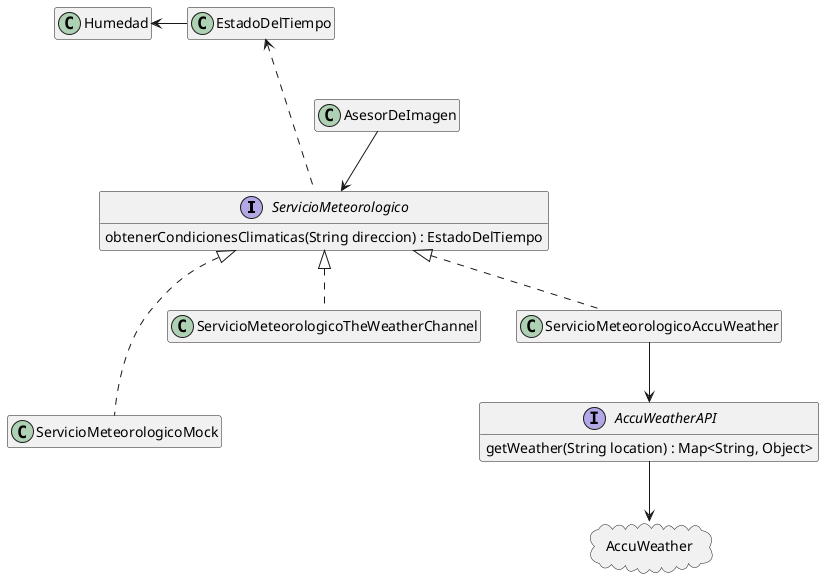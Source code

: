 @startuml
allow_mixing

interface ServicioMeteorologico {
  obtenerCondicionesClimaticas(String direccion) : EstadoDelTiempo
}

class AsesorDeImagen {
}

interface AccuWeatherAPI {
 getWeather(String location) : Map<String, Object>
}

AsesorDeImagen --> ServicioMeteorologico
ServicioMeteorologico -.up-> EstadoDelTiempo
ServicioMeteorologicoMock -up.-|> ServicioMeteorologico
ServicioMeteorologicoTheWeatherChannel -up.|> ServicioMeteorologico
ServicioMeteorologicoAccuWeather -up.|> ServicioMeteorologico
ServicioMeteorologicoAccuWeather --> AccuWeatherAPI
EstadoDelTiempo -left-> Humedad

cloud "AccuWeather"

AccuWeatherAPI --> AccuWeather


hide empty members
@enduml